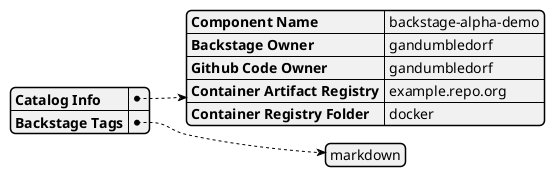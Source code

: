 @startjson
{
    "Catalog Info": {
        "Component Name": "backstage-alpha-demo",
        "Backstage Owner": "gandumbledorf",
        "Github Code Owner": "gandumbledorf",
        "Container Artifact Registry": "example.repo.org",
        "Container Registry Folder": "docker"
    },
    "Backstage Tags": [
        "markdown"
    ] 
}
@endjson